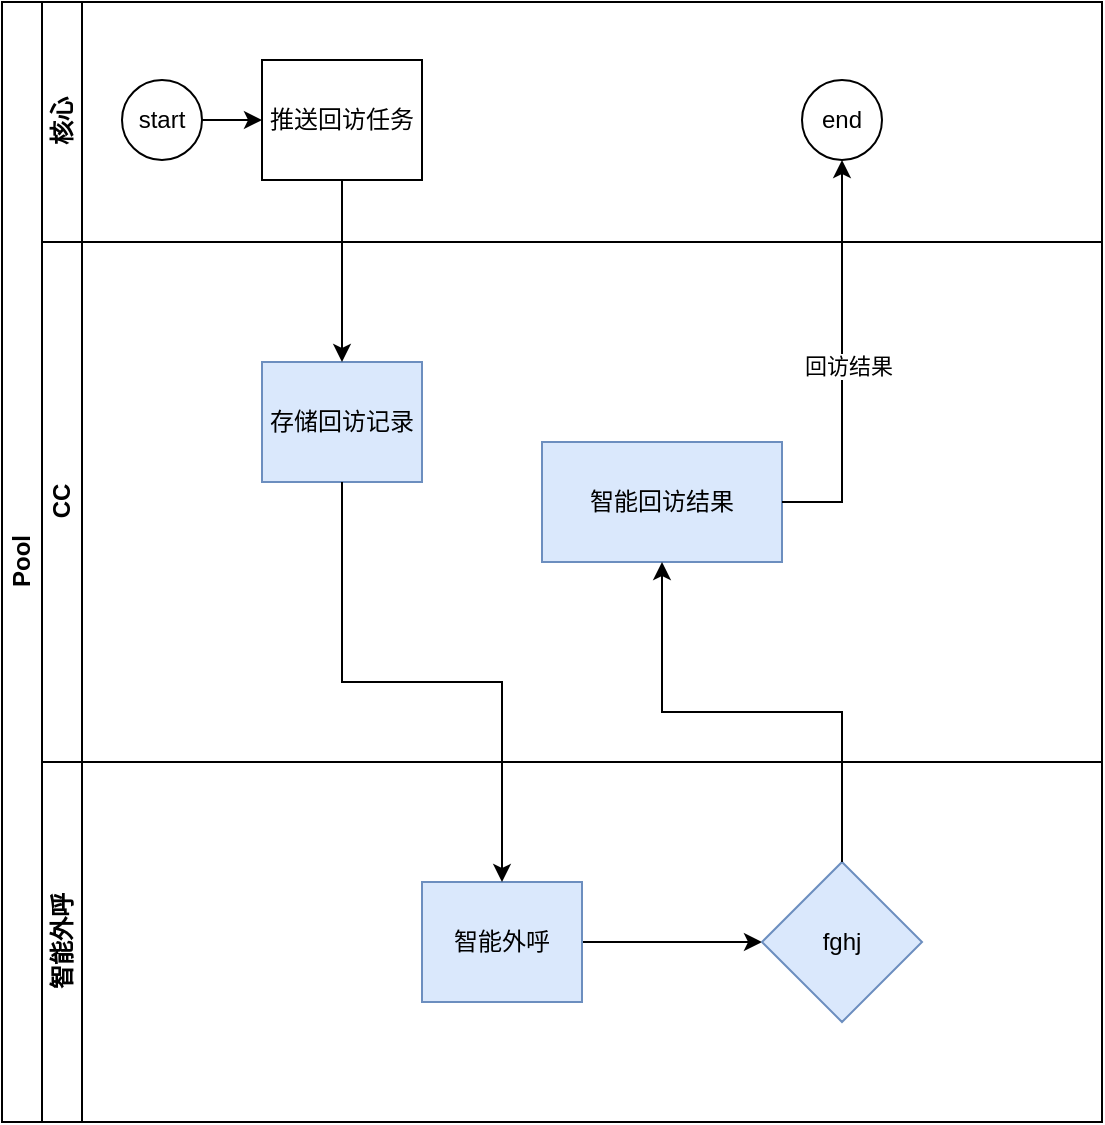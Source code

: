 <mxfile version="14.9.9" type="github">
  <diagram id="9Zk8eLb0zRvP_tmM-IoW" name="Page-1">
    <mxGraphModel dx="1422" dy="762" grid="1" gridSize="10" guides="1" tooltips="1" connect="1" arrows="1" fold="1" page="1" pageScale="1" pageWidth="827" pageHeight="1169" math="0" shadow="0">
      <root>
        <mxCell id="0" />
        <mxCell id="1" parent="0" />
        <mxCell id="RYE-xwi9VkRYkGOxbPF_-1" value="Pool" style="swimlane;html=1;childLayout=stackLayout;resizeParent=1;resizeParentMax=0;horizontal=0;startSize=20;horizontalStack=0;rotation=0;" vertex="1" parent="1">
          <mxGeometry x="190" y="170" width="550" height="560" as="geometry" />
        </mxCell>
        <mxCell id="RYE-xwi9VkRYkGOxbPF_-2" value="核心" style="swimlane;html=1;startSize=20;horizontal=0;rotation=0;" vertex="1" parent="RYE-xwi9VkRYkGOxbPF_-1">
          <mxGeometry x="20" width="530" height="120" as="geometry">
            <mxRectangle x="20" width="490" height="20" as="alternateBounds" />
          </mxGeometry>
        </mxCell>
        <mxCell id="RYE-xwi9VkRYkGOxbPF_-3" value="" style="edgeStyle=orthogonalEdgeStyle;rounded=0;orthogonalLoop=1;jettySize=auto;html=1;" edge="1" parent="RYE-xwi9VkRYkGOxbPF_-2" source="RYE-xwi9VkRYkGOxbPF_-4" target="RYE-xwi9VkRYkGOxbPF_-5">
          <mxGeometry relative="1" as="geometry" />
        </mxCell>
        <mxCell id="RYE-xwi9VkRYkGOxbPF_-4" value="start" style="ellipse;whiteSpace=wrap;html=1;rotation=0;" vertex="1" parent="RYE-xwi9VkRYkGOxbPF_-2">
          <mxGeometry x="40" y="39" width="40" height="40" as="geometry" />
        </mxCell>
        <mxCell id="RYE-xwi9VkRYkGOxbPF_-5" value="推送回访任务" style="rounded=0;whiteSpace=wrap;html=1;fontFamily=Helvetica;fontSize=12;fontColor=#000000;align=center;rotation=0;" vertex="1" parent="RYE-xwi9VkRYkGOxbPF_-2">
          <mxGeometry x="110" y="29" width="80" height="60" as="geometry" />
        </mxCell>
        <mxCell id="RYE-xwi9VkRYkGOxbPF_-6" value="end" style="ellipse;whiteSpace=wrap;html=1;rotation=0;" vertex="1" parent="RYE-xwi9VkRYkGOxbPF_-2">
          <mxGeometry x="380" y="39" width="40" height="40" as="geometry" />
        </mxCell>
        <mxCell id="RYE-xwi9VkRYkGOxbPF_-7" value="CC" style="swimlane;html=1;startSize=20;horizontal=0;rotation=0;" vertex="1" parent="RYE-xwi9VkRYkGOxbPF_-1">
          <mxGeometry x="20" y="120" width="530" height="260" as="geometry" />
        </mxCell>
        <mxCell id="RYE-xwi9VkRYkGOxbPF_-8" value="存储回访记录" style="rounded=0;whiteSpace=wrap;html=1;fontFamily=Helvetica;fontSize=12;align=center;fillColor=#dae8fc;strokeColor=#6c8ebf;rotation=0;" vertex="1" parent="RYE-xwi9VkRYkGOxbPF_-7">
          <mxGeometry x="110" y="60" width="80" height="60" as="geometry" />
        </mxCell>
        <mxCell id="RYE-xwi9VkRYkGOxbPF_-9" value="智能回访结果" style="rounded=0;whiteSpace=wrap;html=1;strokeColor=#6c8ebf;fillColor=#dae8fc;" vertex="1" parent="RYE-xwi9VkRYkGOxbPF_-7">
          <mxGeometry x="250" y="100" width="120" height="60" as="geometry" />
        </mxCell>
        <mxCell id="RYE-xwi9VkRYkGOxbPF_-10" value="智能外呼" style="swimlane;html=1;startSize=20;horizontal=0;rotation=0;" vertex="1" parent="RYE-xwi9VkRYkGOxbPF_-1">
          <mxGeometry x="20" y="380" width="530" height="180" as="geometry" />
        </mxCell>
        <mxCell id="RYE-xwi9VkRYkGOxbPF_-11" value="" style="edgeStyle=orthogonalEdgeStyle;rounded=0;orthogonalLoop=1;jettySize=auto;html=1;" edge="1" parent="RYE-xwi9VkRYkGOxbPF_-10" source="RYE-xwi9VkRYkGOxbPF_-12" target="RYE-xwi9VkRYkGOxbPF_-13">
          <mxGeometry relative="1" as="geometry" />
        </mxCell>
        <mxCell id="RYE-xwi9VkRYkGOxbPF_-12" value="智能外呼" style="rounded=0;whiteSpace=wrap;html=1;fontFamily=Helvetica;fontSize=12;align=center;fillColor=#dae8fc;strokeColor=#6c8ebf;rotation=0;" vertex="1" parent="RYE-xwi9VkRYkGOxbPF_-10">
          <mxGeometry x="190" y="60" width="80" height="60" as="geometry" />
        </mxCell>
        <mxCell id="RYE-xwi9VkRYkGOxbPF_-13" value="fghj" style="rhombus;whiteSpace=wrap;html=1;rounded=0;strokeColor=#6c8ebf;fillColor=#dae8fc;" vertex="1" parent="RYE-xwi9VkRYkGOxbPF_-10">
          <mxGeometry x="360" y="50" width="80" height="80" as="geometry" />
        </mxCell>
        <mxCell id="RYE-xwi9VkRYkGOxbPF_-14" style="edgeStyle=orthogonalEdgeStyle;rounded=0;orthogonalLoop=1;jettySize=auto;html=1;exitX=0.5;exitY=1;exitDx=0;exitDy=0;" edge="1" parent="RYE-xwi9VkRYkGOxbPF_-1" source="RYE-xwi9VkRYkGOxbPF_-5" target="RYE-xwi9VkRYkGOxbPF_-8">
          <mxGeometry relative="1" as="geometry" />
        </mxCell>
        <mxCell id="RYE-xwi9VkRYkGOxbPF_-15" value="" style="edgeStyle=orthogonalEdgeStyle;rounded=0;orthogonalLoop=1;jettySize=auto;html=1;" edge="1" parent="RYE-xwi9VkRYkGOxbPF_-1" source="RYE-xwi9VkRYkGOxbPF_-8" target="RYE-xwi9VkRYkGOxbPF_-12">
          <mxGeometry relative="1" as="geometry" />
        </mxCell>
        <mxCell id="RYE-xwi9VkRYkGOxbPF_-16" value="" style="edgeStyle=orthogonalEdgeStyle;rounded=0;orthogonalLoop=1;jettySize=auto;html=1;" edge="1" parent="RYE-xwi9VkRYkGOxbPF_-1" source="RYE-xwi9VkRYkGOxbPF_-13" target="RYE-xwi9VkRYkGOxbPF_-9">
          <mxGeometry relative="1" as="geometry" />
        </mxCell>
        <mxCell id="RYE-xwi9VkRYkGOxbPF_-17" style="edgeStyle=orthogonalEdgeStyle;rounded=0;orthogonalLoop=1;jettySize=auto;html=1;" edge="1" parent="RYE-xwi9VkRYkGOxbPF_-1" source="RYE-xwi9VkRYkGOxbPF_-9" target="RYE-xwi9VkRYkGOxbPF_-6">
          <mxGeometry relative="1" as="geometry" />
        </mxCell>
        <mxCell id="RYE-xwi9VkRYkGOxbPF_-18" value="回访结果" style="edgeLabel;html=1;align=center;verticalAlign=middle;resizable=0;points=[];" vertex="1" connectable="0" parent="RYE-xwi9VkRYkGOxbPF_-17">
          <mxGeometry x="-0.025" y="-3" relative="1" as="geometry">
            <mxPoint as="offset" />
          </mxGeometry>
        </mxCell>
      </root>
    </mxGraphModel>
  </diagram>
</mxfile>
